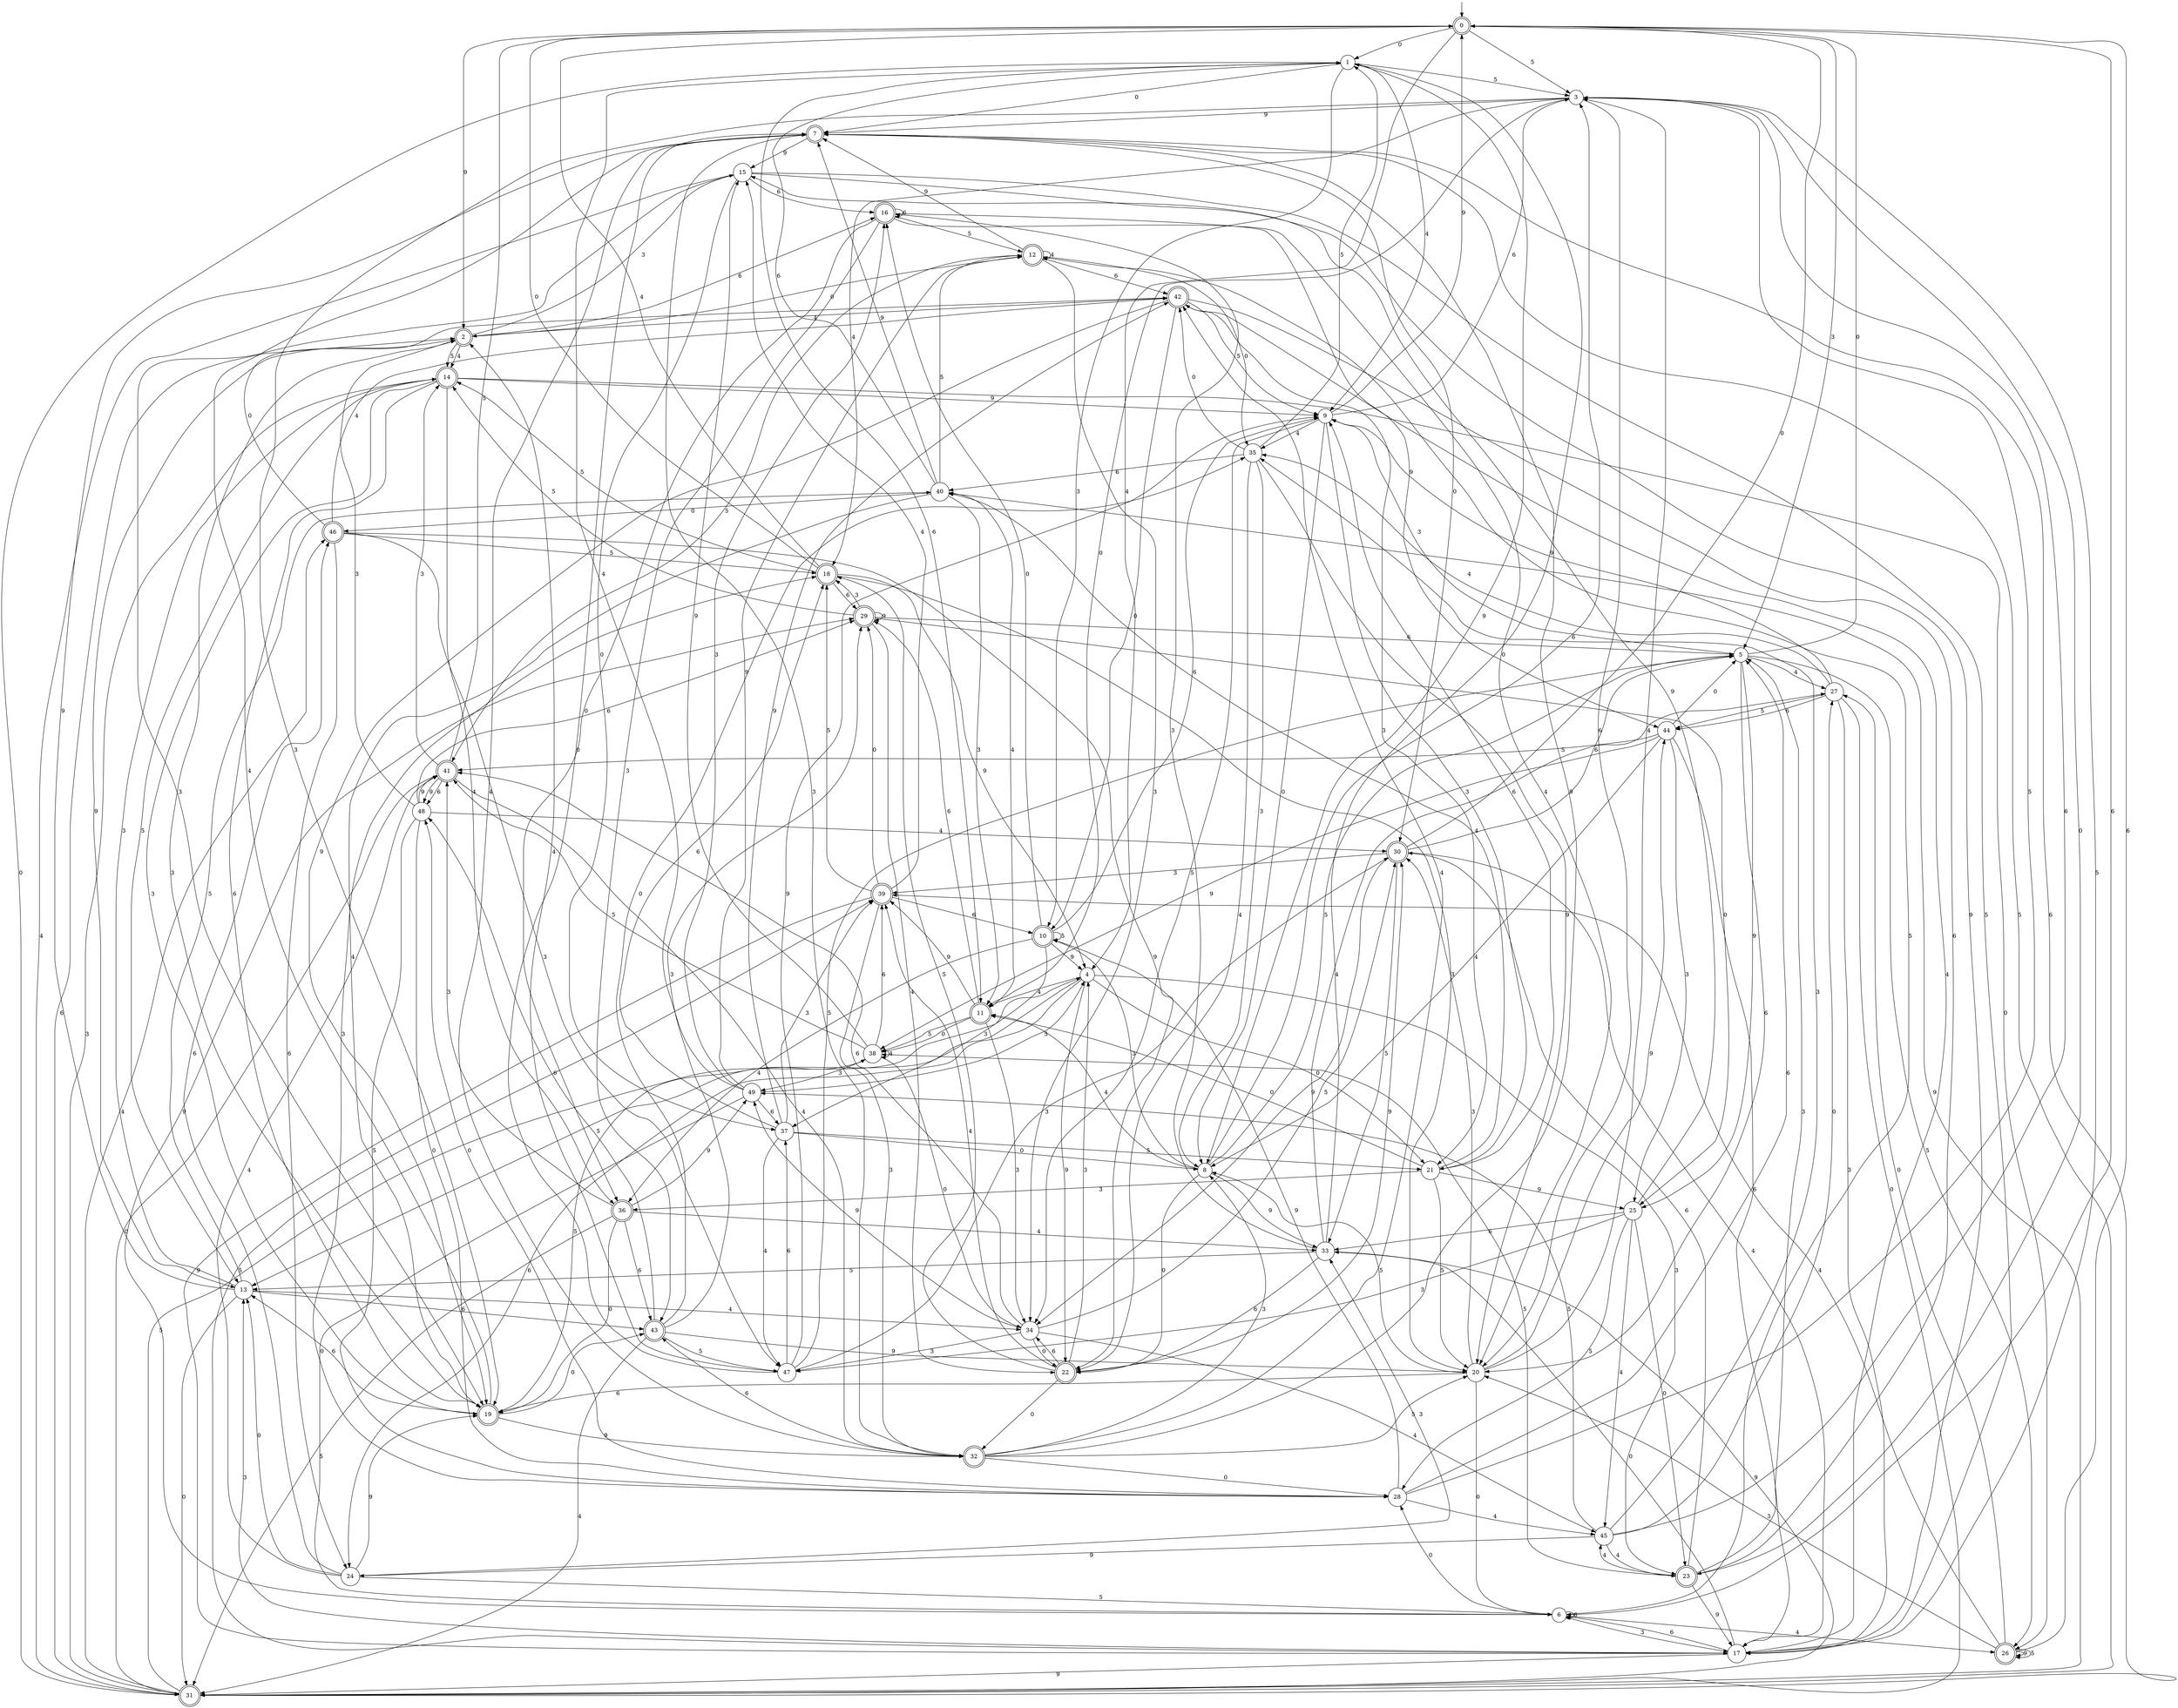 digraph g {

	s0 [shape="doublecircle" label="0"];
	s1 [shape="circle" label="1"];
	s2 [shape="doublecircle" label="2"];
	s3 [shape="circle" label="3"];
	s4 [shape="circle" label="4"];
	s5 [shape="circle" label="5"];
	s6 [shape="circle" label="6"];
	s7 [shape="doublecircle" label="7"];
	s8 [shape="circle" label="8"];
	s9 [shape="circle" label="9"];
	s10 [shape="doublecircle" label="10"];
	s11 [shape="doublecircle" label="11"];
	s12 [shape="doublecircle" label="12"];
	s13 [shape="circle" label="13"];
	s14 [shape="doublecircle" label="14"];
	s15 [shape="circle" label="15"];
	s16 [shape="doublecircle" label="16"];
	s17 [shape="circle" label="17"];
	s18 [shape="doublecircle" label="18"];
	s19 [shape="doublecircle" label="19"];
	s20 [shape="circle" label="20"];
	s21 [shape="circle" label="21"];
	s22 [shape="doublecircle" label="22"];
	s23 [shape="doublecircle" label="23"];
	s24 [shape="circle" label="24"];
	s25 [shape="circle" label="25"];
	s26 [shape="doublecircle" label="26"];
	s27 [shape="circle" label="27"];
	s28 [shape="circle" label="28"];
	s29 [shape="doublecircle" label="29"];
	s30 [shape="doublecircle" label="30"];
	s31 [shape="doublecircle" label="31"];
	s32 [shape="doublecircle" label="32"];
	s33 [shape="circle" label="33"];
	s34 [shape="circle" label="34"];
	s35 [shape="circle" label="35"];
	s36 [shape="doublecircle" label="36"];
	s37 [shape="circle" label="37"];
	s38 [shape="circle" label="38"];
	s39 [shape="doublecircle" label="39"];
	s40 [shape="circle" label="40"];
	s41 [shape="doublecircle" label="41"];
	s42 [shape="doublecircle" label="42"];
	s43 [shape="doublecircle" label="43"];
	s44 [shape="circle" label="44"];
	s45 [shape="circle" label="45"];
	s46 [shape="doublecircle" label="46"];
	s47 [shape="circle" label="47"];
	s48 [shape="circle" label="48"];
	s49 [shape="circle" label="49"];
	s0 -> s1 [label="0"];
	s0 -> s2 [label="9"];
	s0 -> s3 [label="5"];
	s0 -> s4 [label="4"];
	s0 -> s5 [label="3"];
	s0 -> s6 [label="6"];
	s1 -> s7 [label="0"];
	s1 -> s8 [label="9"];
	s1 -> s3 [label="5"];
	s1 -> s9 [label="4"];
	s1 -> s10 [label="3"];
	s1 -> s11 [label="6"];
	s2 -> s12 [label="0"];
	s2 -> s13 [label="9"];
	s2 -> s14 [label="5"];
	s2 -> s14 [label="4"];
	s2 -> s15 [label="3"];
	s2 -> s16 [label="6"];
	s3 -> s11 [label="0"];
	s3 -> s7 [label="9"];
	s3 -> s17 [label="5"];
	s3 -> s18 [label="4"];
	s3 -> s19 [label="3"];
	s3 -> s20 [label="6"];
	s4 -> s21 [label="0"];
	s4 -> s22 [label="9"];
	s4 -> s13 [label="5"];
	s4 -> s11 [label="4"];
	s4 -> s23 [label="3"];
	s4 -> s24 [label="6"];
	s5 -> s0 [label="0"];
	s5 -> s25 [label="9"];
	s5 -> s26 [label="5"];
	s5 -> s27 [label="4"];
	s5 -> s9 [label="3"];
	s5 -> s20 [label="6"];
	s6 -> s28 [label="0"];
	s6 -> s29 [label="9"];
	s6 -> s12 [label="5"];
	s6 -> s26 [label="4"];
	s6 -> s17 [label="3"];
	s6 -> s6 [label="6"];
	s7 -> s30 [label="0"];
	s7 -> s15 [label="9"];
	s7 -> s31 [label="5"];
	s7 -> s32 [label="4"];
	s7 -> s32 [label="3"];
	s7 -> s31 [label="6"];
	s8 -> s22 [label="0"];
	s8 -> s33 [label="9"];
	s8 -> s5 [label="5"];
	s8 -> s11 [label="4"];
	s8 -> s10 [label="3"];
	s8 -> s3 [label="6"];
	s9 -> s8 [label="0"];
	s9 -> s0 [label="9"];
	s9 -> s34 [label="5"];
	s9 -> s35 [label="4"];
	s9 -> s21 [label="3"];
	s9 -> s3 [label="6"];
	s10 -> s16 [label="0"];
	s10 -> s4 [label="9"];
	s10 -> s10 [label="5"];
	s10 -> s36 [label="4"];
	s10 -> s37 [label="3"];
	s10 -> s9 [label="6"];
	s11 -> s38 [label="0"];
	s11 -> s39 [label="9"];
	s11 -> s38 [label="5"];
	s11 -> s40 [label="4"];
	s11 -> s34 [label="3"];
	s11 -> s29 [label="6"];
	s12 -> s35 [label="0"];
	s12 -> s7 [label="9"];
	s12 -> s41 [label="5"];
	s12 -> s12 [label="4"];
	s12 -> s34 [label="3"];
	s12 -> s42 [label="6"];
	s13 -> s31 [label="0"];
	s13 -> s7 [label="9"];
	s13 -> s40 [label="5"];
	s13 -> s34 [label="4"];
	s13 -> s14 [label="3"];
	s13 -> s43 [label="6"];
	s14 -> s26 [label="0"];
	s14 -> s9 [label="9"];
	s14 -> s13 [label="5"];
	s14 -> s36 [label="4"];
	s14 -> s19 [label="3"];
	s14 -> s19 [label="6"];
	s15 -> s37 [label="0"];
	s15 -> s17 [label="9"];
	s15 -> s17 [label="5"];
	s15 -> s31 [label="4"];
	s15 -> s19 [label="3"];
	s15 -> s16 [label="6"];
	s16 -> s36 [label="0"];
	s16 -> s44 [label="9"];
	s16 -> s12 [label="5"];
	s16 -> s20 [label="4"];
	s16 -> s43 [label="3"];
	s16 -> s16 [label="6"];
	s17 -> s33 [label="0"];
	s17 -> s31 [label="9"];
	s17 -> s39 [label="5"];
	s17 -> s42 [label="4"];
	s17 -> s13 [label="3"];
	s17 -> s6 [label="6"];
	s18 -> s0 [label="0"];
	s18 -> s4 [label="9"];
	s18 -> s14 [label="5"];
	s18 -> s0 [label="4"];
	s18 -> s20 [label="3"];
	s18 -> s29 [label="6"];
	s19 -> s43 [label="0"];
	s19 -> s32 [label="9"];
	s19 -> s38 [label="5"];
	s19 -> s7 [label="4"];
	s19 -> s2 [label="3"];
	s19 -> s13 [label="6"];
	s20 -> s6 [label="0"];
	s20 -> s44 [label="9"];
	s20 -> s8 [label="5"];
	s20 -> s3 [label="4"];
	s20 -> s30 [label="3"];
	s20 -> s19 [label="6"];
	s21 -> s11 [label="0"];
	s21 -> s25 [label="9"];
	s21 -> s20 [label="5"];
	s21 -> s40 [label="4"];
	s21 -> s36 [label="3"];
	s21 -> s9 [label="6"];
	s22 -> s32 [label="0"];
	s22 -> s30 [label="9"];
	s22 -> s18 [label="5"];
	s22 -> s39 [label="4"];
	s22 -> s4 [label="3"];
	s22 -> s34 [label="6"];
	s23 -> s3 [label="0"];
	s23 -> s17 [label="9"];
	s23 -> s38 [label="5"];
	s23 -> s45 [label="4"];
	s23 -> s5 [label="3"];
	s23 -> s30 [label="6"];
	s24 -> s13 [label="0"];
	s24 -> s19 [label="9"];
	s24 -> s6 [label="5"];
	s24 -> s41 [label="4"];
	s24 -> s33 [label="3"];
	s24 -> s46 [label="6"];
	s25 -> s23 [label="0"];
	s25 -> s15 [label="9"];
	s25 -> s28 [label="5"];
	s25 -> s45 [label="4"];
	s25 -> s47 [label="3"];
	s25 -> s33 [label="6"];
	s26 -> s27 [label="0"];
	s26 -> s26 [label="9"];
	s26 -> s26 [label="5"];
	s26 -> s39 [label="4"];
	s26 -> s20 [label="3"];
	s26 -> s0 [label="6"];
	s27 -> s31 [label="0"];
	s27 -> s9 [label="9"];
	s27 -> s44 [label="5"];
	s27 -> s35 [label="4"];
	s27 -> s17 [label="3"];
	s27 -> s44 [label="6"];
	s28 -> s48 [label="0"];
	s28 -> s10 [label="9"];
	s28 -> s3 [label="5"];
	s28 -> s45 [label="4"];
	s28 -> s18 [label="3"];
	s28 -> s5 [label="6"];
	s29 -> s25 [label="0"];
	s29 -> s29 [label="9"];
	s29 -> s14 [label="5"];
	s29 -> s22 [label="4"];
	s29 -> s18 [label="3"];
	s29 -> s5 [label="6"];
	s30 -> s0 [label="0"];
	s30 -> s34 [label="9"];
	s30 -> s33 [label="5"];
	s30 -> s17 [label="4"];
	s30 -> s39 [label="3"];
	s30 -> s5 [label="6"];
	s31 -> s1 [label="0"];
	s31 -> s40 [label="9"];
	s31 -> s4 [label="5"];
	s31 -> s46 [label="4"];
	s31 -> s14 [label="3"];
	s31 -> s2 [label="6"];
	s32 -> s28 [label="0"];
	s32 -> s7 [label="9"];
	s32 -> s20 [label="5"];
	s32 -> s42 [label="4"];
	s32 -> s8 [label="3"];
	s32 -> s43 [label="6"];
	s33 -> s1 [label="0"];
	s33 -> s31 [label="9"];
	s33 -> s13 [label="5"];
	s33 -> s27 [label="4"];
	s33 -> s16 [label="3"];
	s33 -> s22 [label="6"];
	s34 -> s22 [label="0"];
	s34 -> s49 [label="9"];
	s34 -> s30 [label="5"];
	s34 -> s45 [label="4"];
	s34 -> s47 [label="3"];
	s34 -> s41 [label="6"];
	s35 -> s42 [label="0"];
	s35 -> s20 [label="9"];
	s35 -> s1 [label="5"];
	s35 -> s22 [label="4"];
	s35 -> s8 [label="3"];
	s35 -> s40 [label="6"];
	s36 -> s19 [label="0"];
	s36 -> s49 [label="9"];
	s36 -> s31 [label="5"];
	s36 -> s33 [label="4"];
	s36 -> s41 [label="3"];
	s36 -> s43 [label="6"];
	s37 -> s8 [label="0"];
	s37 -> s42 [label="9"];
	s37 -> s21 [label="5"];
	s37 -> s47 [label="4"];
	s37 -> s39 [label="3"];
	s37 -> s18 [label="6"];
	s38 -> s34 [label="0"];
	s38 -> s15 [label="9"];
	s38 -> s41 [label="5"];
	s38 -> s38 [label="4"];
	s38 -> s49 [label="3"];
	s38 -> s39 [label="6"];
	s39 -> s29 [label="0"];
	s39 -> s17 [label="9"];
	s39 -> s18 [label="5"];
	s39 -> s15 [label="4"];
	s39 -> s32 [label="3"];
	s39 -> s10 [label="6"];
	s40 -> s46 [label="0"];
	s40 -> s7 [label="9"];
	s40 -> s12 [label="5"];
	s40 -> s19 [label="4"];
	s40 -> s11 [label="3"];
	s40 -> s1 [label="6"];
	s41 -> s31 [label="0"];
	s41 -> s48 [label="9"];
	s41 -> s0 [label="5"];
	s41 -> s32 [label="4"];
	s41 -> s14 [label="3"];
	s41 -> s48 [label="6"];
	s42 -> s10 [label="0"];
	s42 -> s19 [label="9"];
	s42 -> s9 [label="5"];
	s42 -> s2 [label="4"];
	s42 -> s21 [label="3"];
	s42 -> s23 [label="6"];
	s43 -> s35 [label="0"];
	s43 -> s20 [label="9"];
	s43 -> s47 [label="5"];
	s43 -> s31 [label="4"];
	s43 -> s29 [label="3"];
	s43 -> s48 [label="6"];
	s44 -> s5 [label="0"];
	s44 -> s38 [label="9"];
	s44 -> s41 [label="5"];
	s44 -> s8 [label="4"];
	s44 -> s25 [label="3"];
	s44 -> s17 [label="6"];
	s45 -> s27 [label="0"];
	s45 -> s24 [label="9"];
	s45 -> s49 [label="5"];
	s45 -> s23 [label="4"];
	s45 -> s35 [label="3"];
	s45 -> s3 [label="6"];
	s46 -> s42 [label="0"];
	s46 -> s22 [label="9"];
	s46 -> s18 [label="5"];
	s46 -> s42 [label="4"];
	s46 -> s47 [label="3"];
	s46 -> s24 [label="6"];
	s47 -> s7 [label="0"];
	s47 -> s9 [label="9"];
	s47 -> s5 [label="5"];
	s47 -> s2 [label="4"];
	s47 -> s30 [label="3"];
	s47 -> s37 [label="6"];
	s48 -> s28 [label="0"];
	s48 -> s41 [label="9"];
	s48 -> s28 [label="5"];
	s48 -> s30 [label="4"];
	s48 -> s2 [label="3"];
	s48 -> s29 [label="6"];
	s49 -> s6 [label="0"];
	s49 -> s12 [label="9"];
	s49 -> s4 [label="5"];
	s49 -> s1 [label="4"];
	s49 -> s16 [label="3"];
	s49 -> s37 [label="6"];

__start0 [label="" shape="none" width="0" height="0"];
__start0 -> s0;

}

